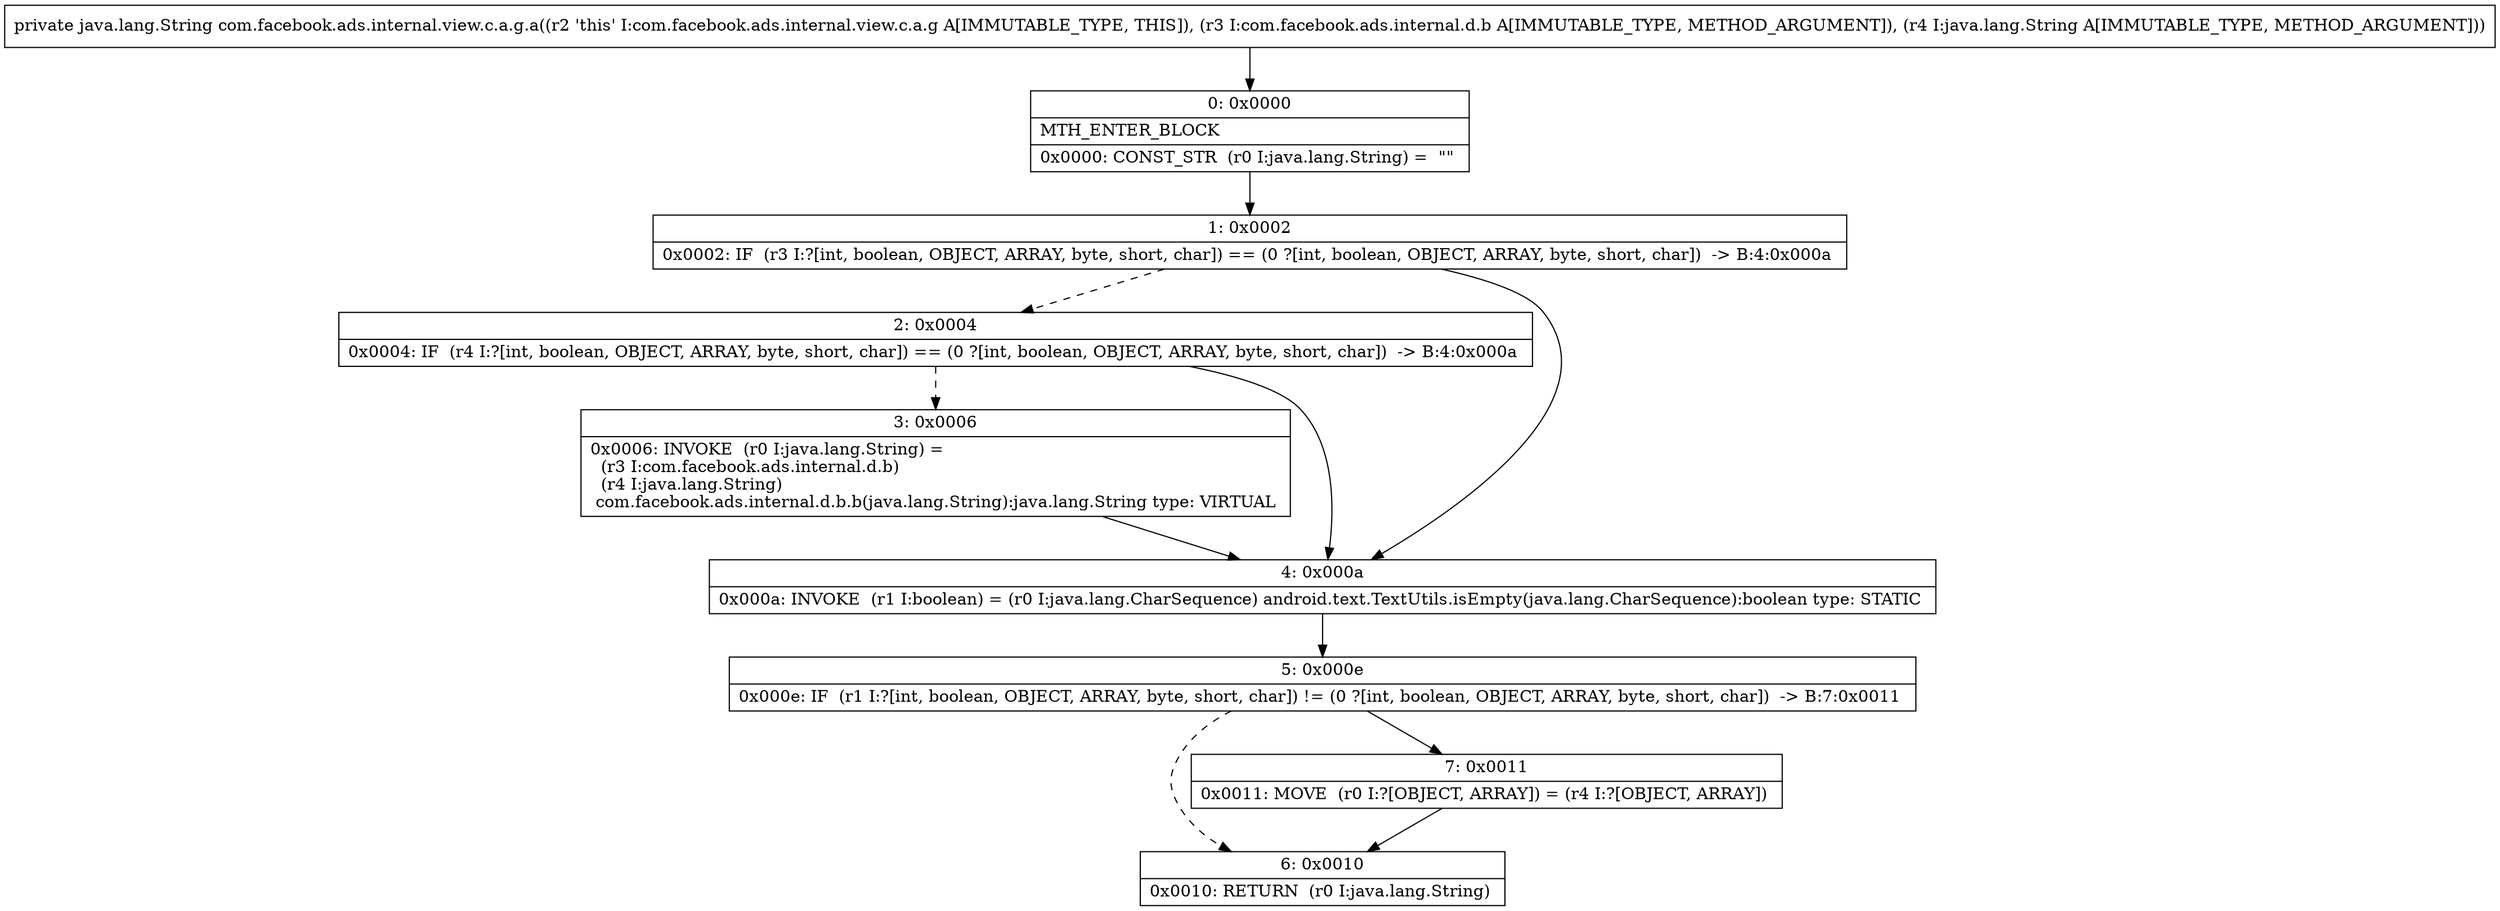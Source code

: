 digraph "CFG forcom.facebook.ads.internal.view.c.a.g.a(Lcom\/facebook\/ads\/internal\/d\/b;Ljava\/lang\/String;)Ljava\/lang\/String;" {
Node_0 [shape=record,label="{0\:\ 0x0000|MTH_ENTER_BLOCK\l|0x0000: CONST_STR  (r0 I:java.lang.String) =  \"\" \l}"];
Node_1 [shape=record,label="{1\:\ 0x0002|0x0002: IF  (r3 I:?[int, boolean, OBJECT, ARRAY, byte, short, char]) == (0 ?[int, boolean, OBJECT, ARRAY, byte, short, char])  \-\> B:4:0x000a \l}"];
Node_2 [shape=record,label="{2\:\ 0x0004|0x0004: IF  (r4 I:?[int, boolean, OBJECT, ARRAY, byte, short, char]) == (0 ?[int, boolean, OBJECT, ARRAY, byte, short, char])  \-\> B:4:0x000a \l}"];
Node_3 [shape=record,label="{3\:\ 0x0006|0x0006: INVOKE  (r0 I:java.lang.String) = \l  (r3 I:com.facebook.ads.internal.d.b)\l  (r4 I:java.lang.String)\l com.facebook.ads.internal.d.b.b(java.lang.String):java.lang.String type: VIRTUAL \l}"];
Node_4 [shape=record,label="{4\:\ 0x000a|0x000a: INVOKE  (r1 I:boolean) = (r0 I:java.lang.CharSequence) android.text.TextUtils.isEmpty(java.lang.CharSequence):boolean type: STATIC \l}"];
Node_5 [shape=record,label="{5\:\ 0x000e|0x000e: IF  (r1 I:?[int, boolean, OBJECT, ARRAY, byte, short, char]) != (0 ?[int, boolean, OBJECT, ARRAY, byte, short, char])  \-\> B:7:0x0011 \l}"];
Node_6 [shape=record,label="{6\:\ 0x0010|0x0010: RETURN  (r0 I:java.lang.String) \l}"];
Node_7 [shape=record,label="{7\:\ 0x0011|0x0011: MOVE  (r0 I:?[OBJECT, ARRAY]) = (r4 I:?[OBJECT, ARRAY]) \l}"];
MethodNode[shape=record,label="{private java.lang.String com.facebook.ads.internal.view.c.a.g.a((r2 'this' I:com.facebook.ads.internal.view.c.a.g A[IMMUTABLE_TYPE, THIS]), (r3 I:com.facebook.ads.internal.d.b A[IMMUTABLE_TYPE, METHOD_ARGUMENT]), (r4 I:java.lang.String A[IMMUTABLE_TYPE, METHOD_ARGUMENT])) }"];
MethodNode -> Node_0;
Node_0 -> Node_1;
Node_1 -> Node_2[style=dashed];
Node_1 -> Node_4;
Node_2 -> Node_3[style=dashed];
Node_2 -> Node_4;
Node_3 -> Node_4;
Node_4 -> Node_5;
Node_5 -> Node_6[style=dashed];
Node_5 -> Node_7;
Node_7 -> Node_6;
}

